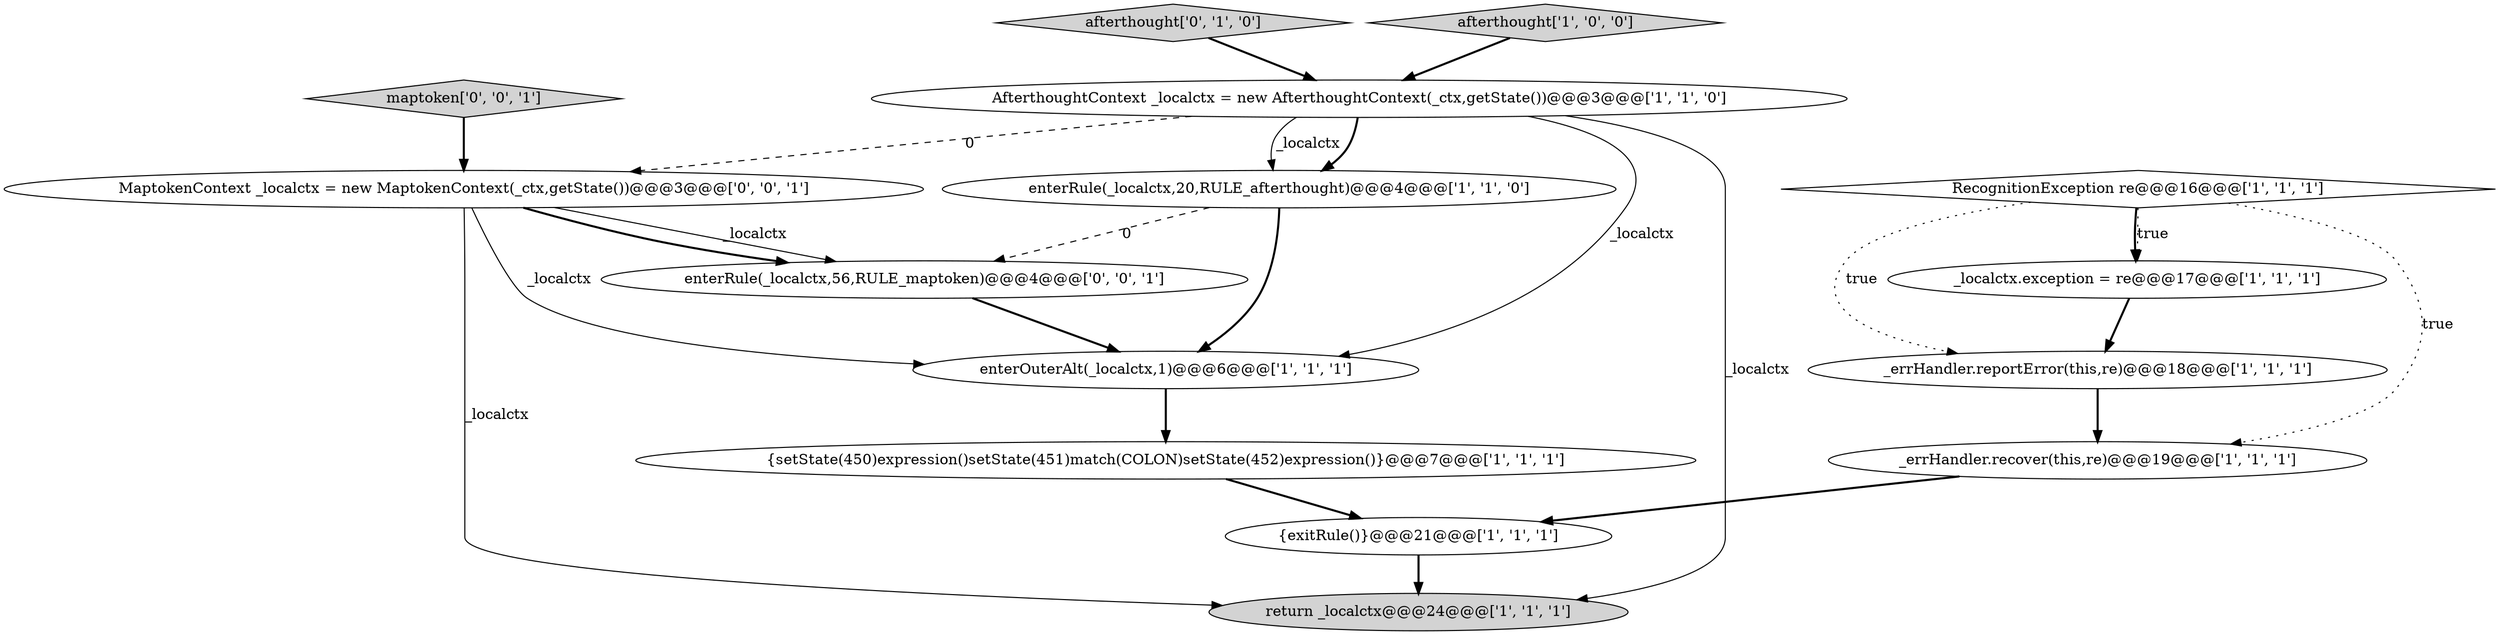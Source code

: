 digraph {
13 [style = filled, label = "MaptokenContext _localctx = new MaptokenContext(_ctx,getState())@@@3@@@['0', '0', '1']", fillcolor = white, shape = ellipse image = "AAA0AAABBB3BBB"];
0 [style = filled, label = "RecognitionException re@@@16@@@['1', '1', '1']", fillcolor = white, shape = diamond image = "AAA0AAABBB1BBB"];
1 [style = filled, label = "enterOuterAlt(_localctx,1)@@@6@@@['1', '1', '1']", fillcolor = white, shape = ellipse image = "AAA0AAABBB1BBB"];
7 [style = filled, label = "AfterthoughtContext _localctx = new AfterthoughtContext(_ctx,getState())@@@3@@@['1', '1', '0']", fillcolor = white, shape = ellipse image = "AAA0AAABBB1BBB"];
11 [style = filled, label = "afterthought['0', '1', '0']", fillcolor = lightgray, shape = diamond image = "AAA0AAABBB2BBB"];
6 [style = filled, label = "{setState(450)expression()setState(451)match(COLON)setState(452)expression()}@@@7@@@['1', '1', '1']", fillcolor = white, shape = ellipse image = "AAA0AAABBB1BBB"];
2 [style = filled, label = "_errHandler.recover(this,re)@@@19@@@['1', '1', '1']", fillcolor = white, shape = ellipse image = "AAA0AAABBB1BBB"];
14 [style = filled, label = "maptoken['0', '0', '1']", fillcolor = lightgray, shape = diamond image = "AAA0AAABBB3BBB"];
12 [style = filled, label = "enterRule(_localctx,56,RULE_maptoken)@@@4@@@['0', '0', '1']", fillcolor = white, shape = ellipse image = "AAA0AAABBB3BBB"];
8 [style = filled, label = "enterRule(_localctx,20,RULE_afterthought)@@@4@@@['1', '1', '0']", fillcolor = white, shape = ellipse image = "AAA0AAABBB1BBB"];
5 [style = filled, label = "_localctx.exception = re@@@17@@@['1', '1', '1']", fillcolor = white, shape = ellipse image = "AAA0AAABBB1BBB"];
9 [style = filled, label = "afterthought['1', '0', '0']", fillcolor = lightgray, shape = diamond image = "AAA0AAABBB1BBB"];
10 [style = filled, label = "{exitRule()}@@@21@@@['1', '1', '1']", fillcolor = white, shape = ellipse image = "AAA0AAABBB1BBB"];
4 [style = filled, label = "return _localctx@@@24@@@['1', '1', '1']", fillcolor = lightgray, shape = ellipse image = "AAA0AAABBB1BBB"];
3 [style = filled, label = "_errHandler.reportError(this,re)@@@18@@@['1', '1', '1']", fillcolor = white, shape = ellipse image = "AAA0AAABBB1BBB"];
0->2 [style = dotted, label="true"];
7->8 [style = bold, label=""];
3->2 [style = bold, label=""];
14->13 [style = bold, label=""];
0->3 [style = dotted, label="true"];
13->12 [style = solid, label="_localctx"];
12->1 [style = bold, label=""];
2->10 [style = bold, label=""];
13->1 [style = solid, label="_localctx"];
13->4 [style = solid, label="_localctx"];
1->6 [style = bold, label=""];
7->13 [style = dashed, label="0"];
11->7 [style = bold, label=""];
0->5 [style = dotted, label="true"];
6->10 [style = bold, label=""];
8->1 [style = bold, label=""];
13->12 [style = bold, label=""];
8->12 [style = dashed, label="0"];
10->4 [style = bold, label=""];
7->1 [style = solid, label="_localctx"];
7->8 [style = solid, label="_localctx"];
5->3 [style = bold, label=""];
7->4 [style = solid, label="_localctx"];
0->5 [style = bold, label=""];
9->7 [style = bold, label=""];
}
